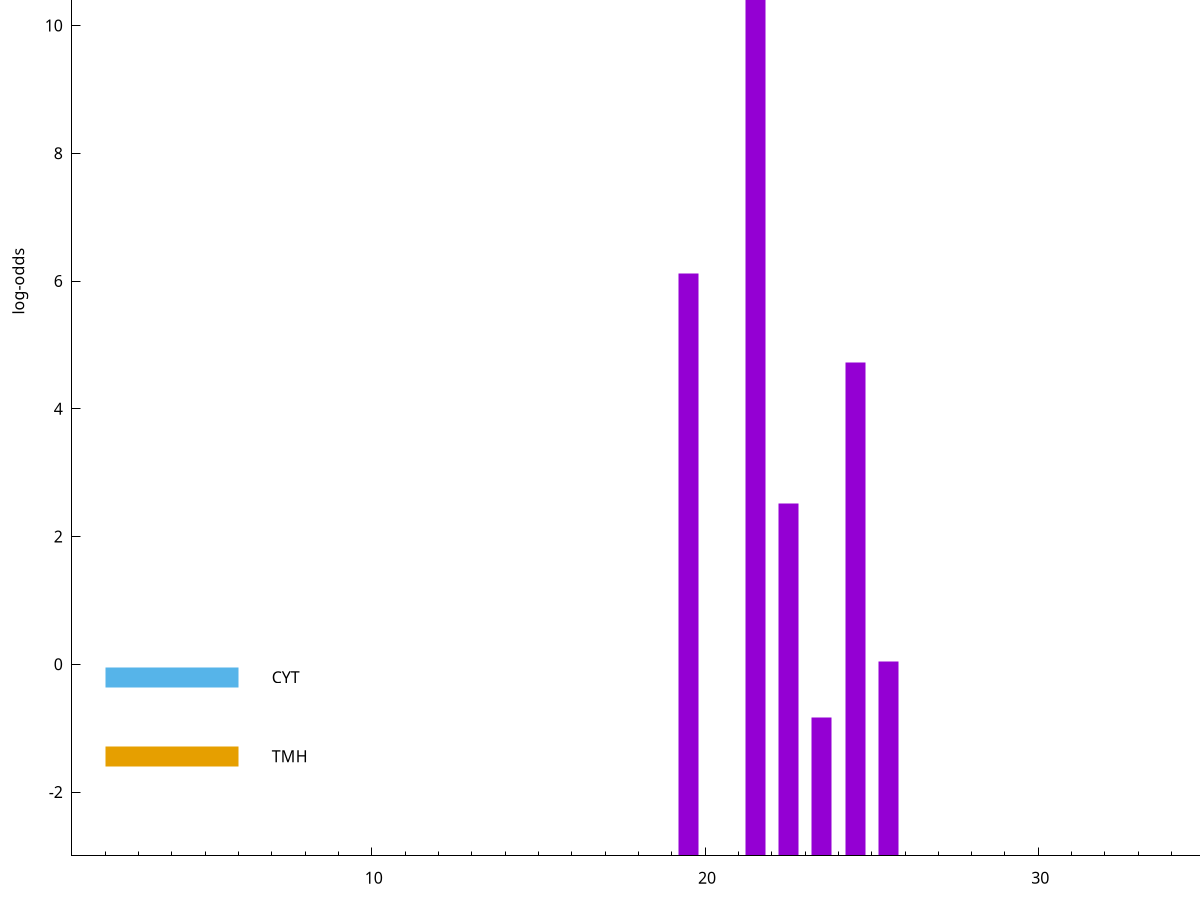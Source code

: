 set title "LipoP predictions for SRR4017929.gff"
set size 2., 1.4
set xrange [1:70] 
set mxtics 10
set yrange [-3:15]
set y2range [0:18]
set ylabel "log-odds"
set term postscript eps color solid "Helvetica" 30
set output "SRR4017929.gff33.eps"
set arrow from 2,11.0266 to 6,11.0266 nohead lt 1 lw 20
set label "SpI" at 7,11.0266
set arrow from 2,-0.200913 to 6,-0.200913 nohead lt 3 lw 20
set label "CYT" at 7,-0.200913
set arrow from 2,-1.44108 to 6,-1.44108 nohead lt 4 lw 20
set label "TMH" at 7,-1.44108
set arrow from 2,11.0266 to 6,11.0266 nohead lt 1 lw 20
set label "SpI" at 7,11.0266
# NOTE: The scores below are the log-odds scores with the threshold
# NOTE: subtracted (a hack to make gnuplot make the histogram all
# NOTE: look nice).
plot "-" axes x1y2 title "" with impulses lt 1 lw 20
21.500000 13.953100
19.500000 9.119260
24.500000 7.732430
22.500000 5.517100
25.500000 3.036997
23.500000 2.168487
e
exit
